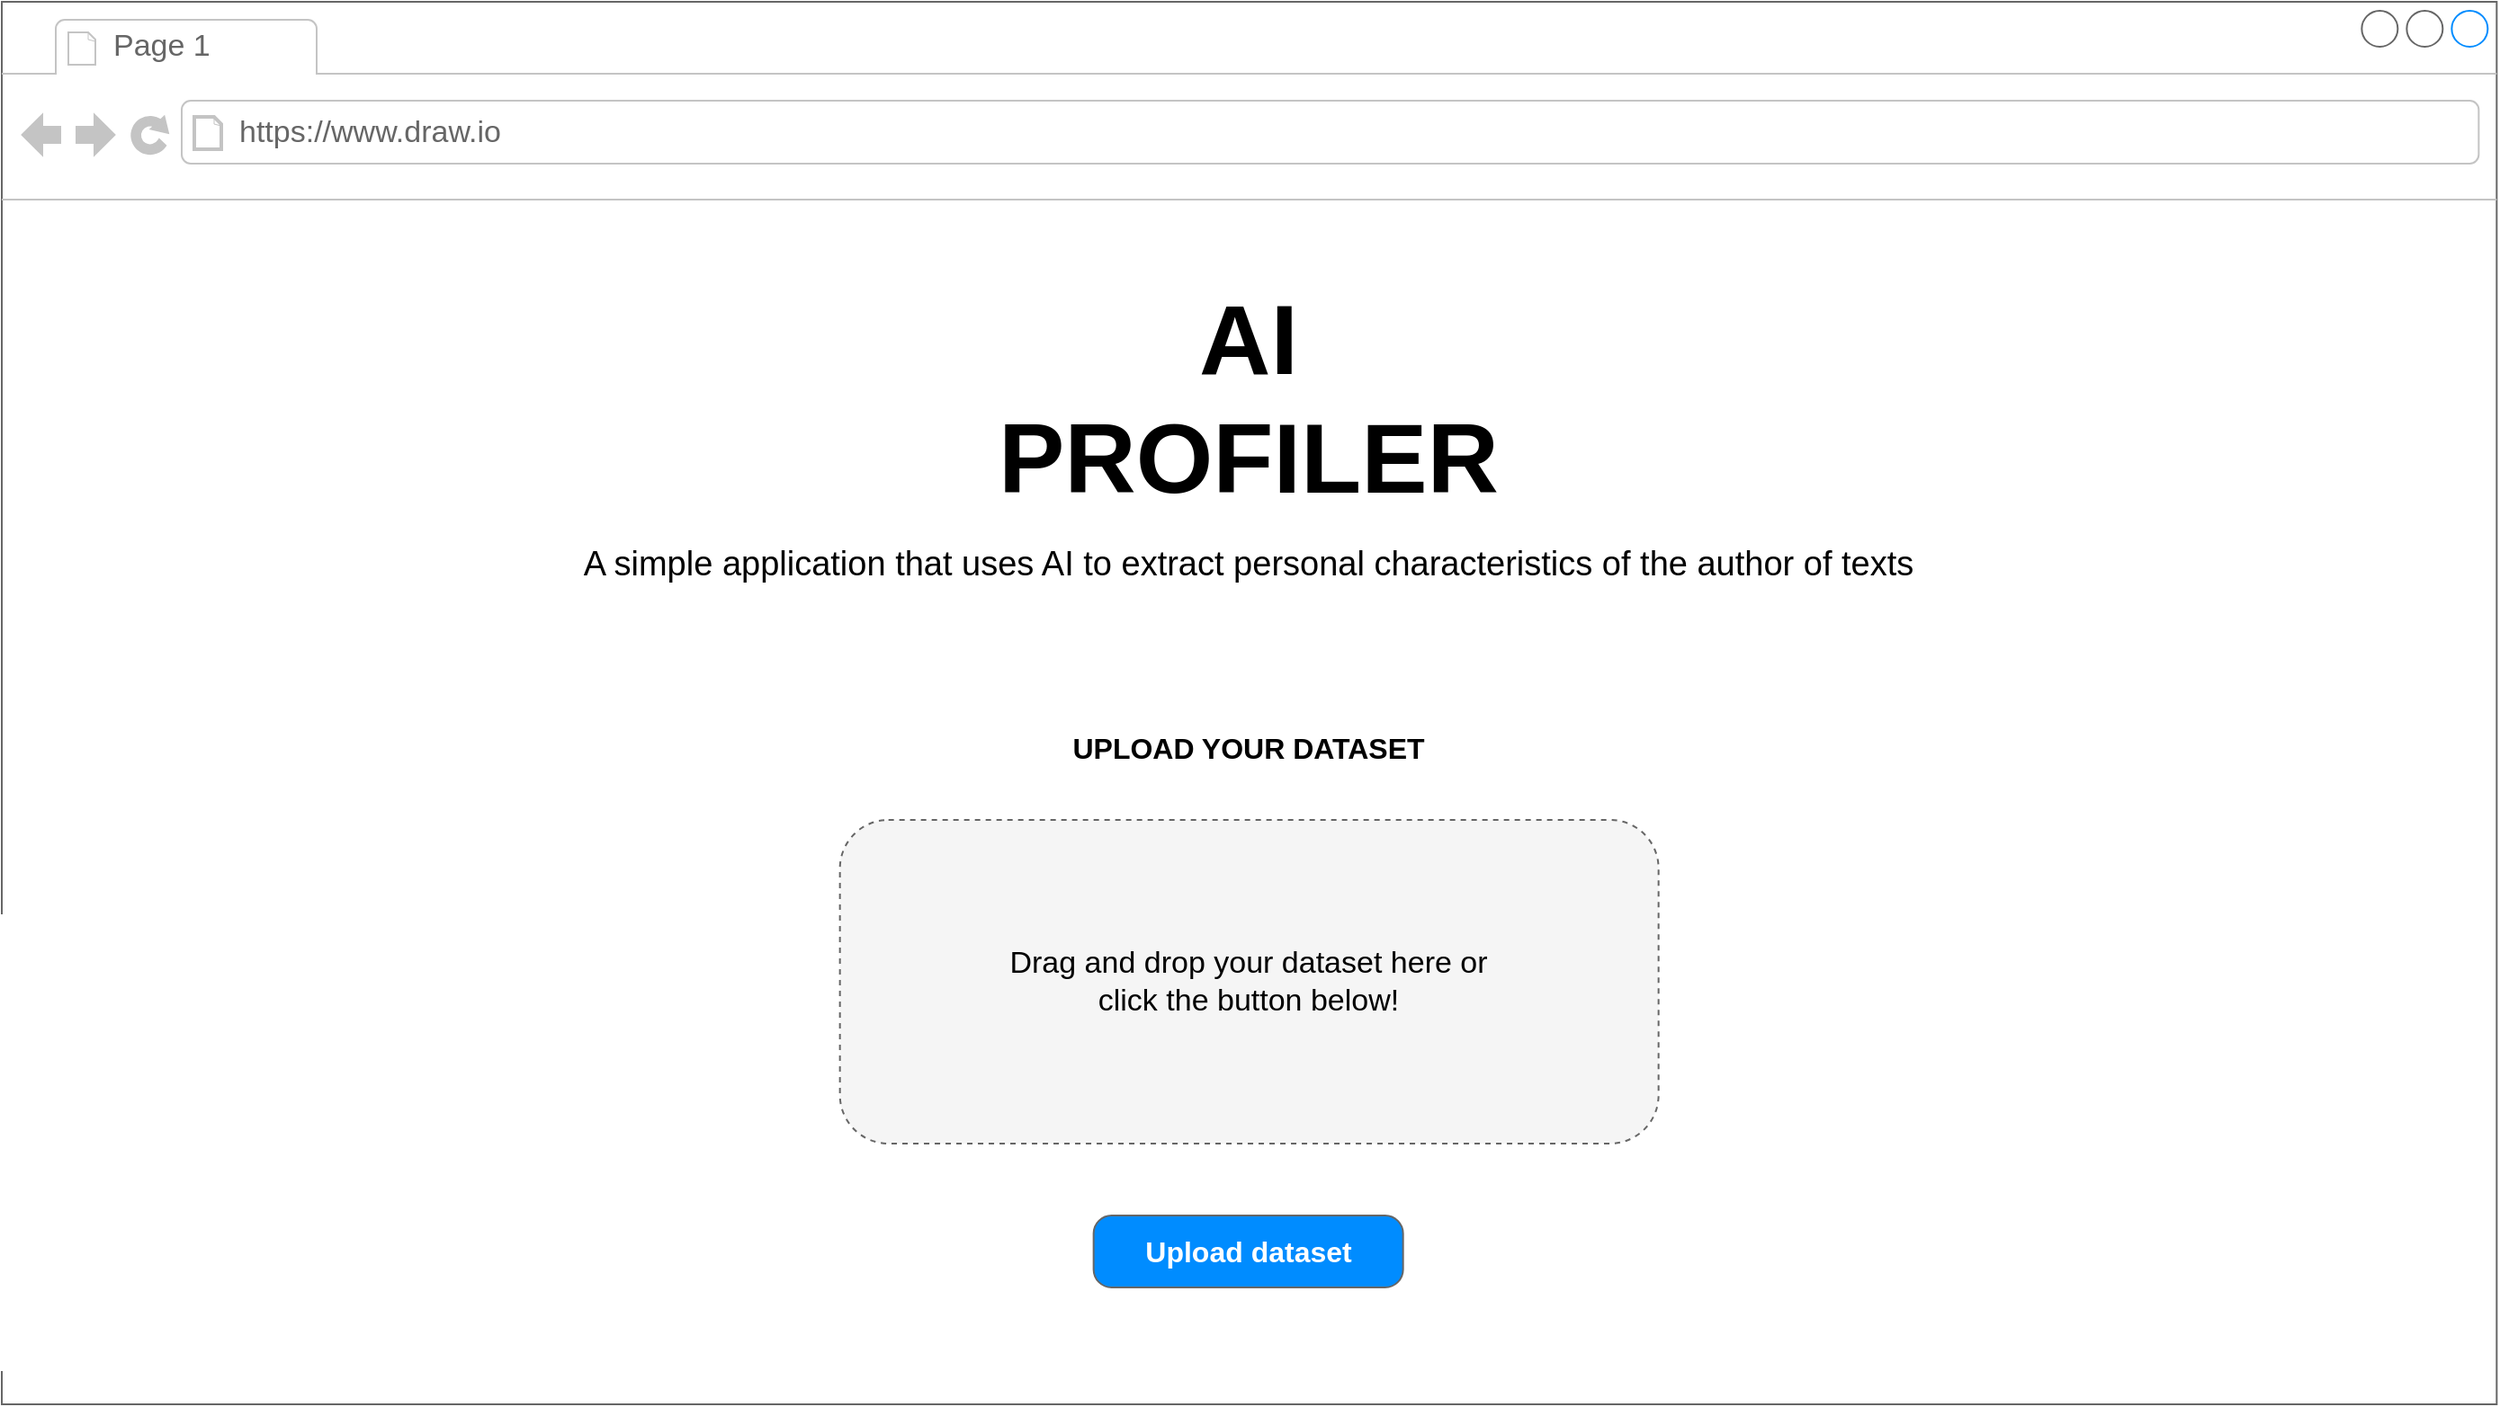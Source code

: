 <mxfile version="21.6.5" type="device">
  <diagram name="Page-1" id="OLFneo4ZFYKLYyF5_C4t">
    <mxGraphModel dx="1631" dy="872" grid="1" gridSize="10" guides="1" tooltips="1" connect="1" arrows="1" fold="1" page="1" pageScale="1" pageWidth="1600" pageHeight="900" math="0" shadow="0">
      <root>
        <mxCell id="0" />
        <mxCell id="1" parent="0" />
        <mxCell id="1CEBXTDlmNFpkbdLIULy-1" value="" style="strokeWidth=1;shadow=0;dashed=0;align=center;shape=mxgraph.mockup.containers.browserWindow;rSize=0;strokeColor=#666666;strokeColor2=#008cff;strokeColor3=#c4c4c4;mainText=,;recursiveResize=0;fontSize=22;html=1;aspect=fixed;" parent="1" vertex="1">
          <mxGeometry y="120" width="1386.67" height="780" as="geometry" />
        </mxCell>
        <mxCell id="1CEBXTDlmNFpkbdLIULy-2" value="Page 1" style="strokeWidth=1;shadow=0;dashed=0;align=center;html=1;shape=mxgraph.mockup.containers.anchor;fontSize=17;fontColor=#666666;align=left;whiteSpace=wrap;" parent="1CEBXTDlmNFpkbdLIULy-1" vertex="1">
          <mxGeometry x="60" y="12" width="110" height="26" as="geometry" />
        </mxCell>
        <mxCell id="1CEBXTDlmNFpkbdLIULy-3" value="https://www.draw.io" style="strokeWidth=1;shadow=0;dashed=0;align=center;html=1;shape=mxgraph.mockup.containers.anchor;rSize=0;fontSize=17;fontColor=#666666;align=left;" parent="1CEBXTDlmNFpkbdLIULy-1" vertex="1">
          <mxGeometry x="130" y="60" width="250" height="26" as="geometry" />
        </mxCell>
        <mxCell id="1CEBXTDlmNFpkbdLIULy-5" value="AI PROFILER" style="text;html=1;strokeColor=none;fillColor=none;align=center;verticalAlign=middle;whiteSpace=wrap;rounded=0;fontSize=55;fontStyle=1;" parent="1CEBXTDlmNFpkbdLIULy-1" vertex="1">
          <mxGeometry x="528.33" y="150" width="330" height="140" as="geometry" />
        </mxCell>
        <mxCell id="1CEBXTDlmNFpkbdLIULy-8" value="A simple application that uses AI to extract personal characteristics of the author of texts" style="text;spacingTop=-5;whiteSpace=wrap;html=1;align=center;fontSize=19;fontFamily=Helvetica;fillColor=none;strokeColor=none;" parent="1CEBXTDlmNFpkbdLIULy-1" vertex="1">
          <mxGeometry x="294.7" y="300" width="796.25" height="30" as="geometry" />
        </mxCell>
        <mxCell id="1CEBXTDlmNFpkbdLIULy-9" value="" style="rounded=1;whiteSpace=wrap;html=1;dashed=1;fillColor=#f5f5f5;fontColor=#333333;strokeColor=#666666;fontSize=19;" parent="1CEBXTDlmNFpkbdLIULy-1" vertex="1">
          <mxGeometry x="465.83" y="455" width="455" height="180" as="geometry" />
        </mxCell>
        <mxCell id="1CEBXTDlmNFpkbdLIULy-10" value="Upload dataset" style="strokeWidth=1;shadow=0;dashed=0;align=center;html=1;shape=mxgraph.mockup.buttons.button;strokeColor=#666666;fontColor=#ffffff;mainText=;buttonStyle=round;fontSize=16;fontStyle=1;fillColor=#008cff;whiteSpace=wrap;" parent="1CEBXTDlmNFpkbdLIULy-1" vertex="1">
          <mxGeometry x="606.83" y="675" width="172" height="40" as="geometry" />
        </mxCell>
        <mxCell id="1CEBXTDlmNFpkbdLIULy-11" value="Drag and drop your dataset here or click the button below!" style="text;html=1;strokeColor=none;fillColor=none;align=center;verticalAlign=middle;whiteSpace=wrap;rounded=0;fontSize=17;" parent="1CEBXTDlmNFpkbdLIULy-1" vertex="1">
          <mxGeometry x="552.83" y="530" width="280" height="30" as="geometry" />
        </mxCell>
        <mxCell id="1CEBXTDlmNFpkbdLIULy-12" value="UPLOAD YOUR DATASET" style="text;html=1;strokeColor=none;fillColor=none;align=center;verticalAlign=middle;whiteSpace=wrap;rounded=0;fontSize=16;fontStyle=1" parent="1CEBXTDlmNFpkbdLIULy-1" vertex="1">
          <mxGeometry x="593.34" y="400" width="200" height="30" as="geometry" />
        </mxCell>
      </root>
    </mxGraphModel>
  </diagram>
</mxfile>
